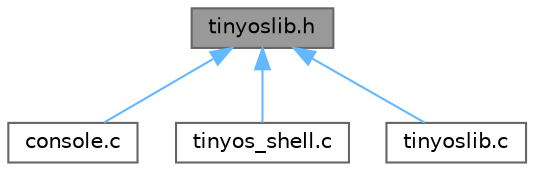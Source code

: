 digraph "tinyoslib.h"
{
 // LATEX_PDF_SIZE
  bgcolor="transparent";
  edge [fontname=Helvetica,fontsize=10,labelfontname=Helvetica,labelfontsize=10];
  node [fontname=Helvetica,fontsize=10,shape=box,height=0.2,width=0.4];
  Node1 [label="tinyoslib.h",height=0.2,width=0.4,color="gray40", fillcolor="grey60", style="filled", fontcolor="black",tooltip="TinyOS standard library header file."];
  Node1 -> Node2 [dir="back",color="steelblue1",style="solid"];
  Node2 [label="console.c",height=0.2,width=0.4,color="grey40", fillcolor="white", style="filled",URL="$console_8c_source.html",tooltip=" "];
  Node1 -> Node3 [dir="back",color="steelblue1",style="solid"];
  Node3 [label="tinyos_shell.c",height=0.2,width=0.4,color="grey40", fillcolor="white", style="filled",URL="$tinyos__shell_8c_source.html",tooltip=" "];
  Node1 -> Node4 [dir="back",color="steelblue1",style="solid"];
  Node4 [label="tinyoslib.c",height=0.2,width=0.4,color="grey40", fillcolor="white", style="filled",URL="$tinyoslib_8c_source.html",tooltip=" "];
}
